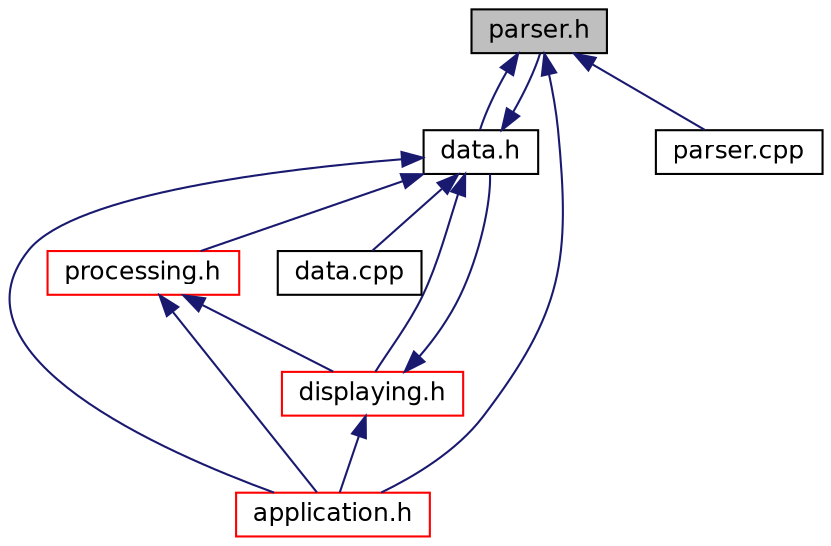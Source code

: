 digraph "parser.h"
{
 // INTERACTIVE_SVG=YES
  edge [fontname="Helvetica",fontsize="12",labelfontname="Helvetica",labelfontsize="12"];
  node [fontname="Helvetica",fontsize="12",shape=record];
  Node1 [label="parser.h",height=0.2,width=0.4,color="black", fillcolor="grey75", style="filled" fontcolor="black"];
  Node1 -> Node2 [dir="back",color="midnightblue",fontsize="12",style="solid",fontname="Helvetica"];
  Node2 [label="data.h",height=0.2,width=0.4,color="black", fillcolor="white", style="filled",URL="$a00019.html"];
  Node2 -> Node3 [dir="back",color="midnightblue",fontsize="12",style="solid",fontname="Helvetica"];
  Node3 [label="displaying.h",height=0.2,width=0.4,color="red", fillcolor="white", style="filled",URL="$a00021.html"];
  Node3 -> Node4 [dir="back",color="midnightblue",fontsize="12",style="solid",fontname="Helvetica"];
  Node4 [label="application.h",height=0.2,width=0.4,color="red", fillcolor="white", style="filled",URL="$a00016.html"];
  Node3 -> Node2 [dir="back",color="midnightblue",fontsize="12",style="solid",fontname="Helvetica"];
  Node2 -> Node1 [dir="back",color="midnightblue",fontsize="12",style="solid",fontname="Helvetica"];
  Node2 -> Node5 [dir="back",color="midnightblue",fontsize="12",style="solid",fontname="Helvetica"];
  Node5 [label="processing.h",height=0.2,width=0.4,color="red", fillcolor="white", style="filled",URL="$a00030.html"];
  Node5 -> Node3 [dir="back",color="midnightblue",fontsize="12",style="solid",fontname="Helvetica"];
  Node5 -> Node4 [dir="back",color="midnightblue",fontsize="12",style="solid",fontname="Helvetica"];
  Node2 -> Node4 [dir="back",color="midnightblue",fontsize="12",style="solid",fontname="Helvetica"];
  Node2 -> Node6 [dir="back",color="midnightblue",fontsize="12",style="solid",fontname="Helvetica"];
  Node6 [label="data.cpp",height=0.2,width=0.4,color="black", fillcolor="white", style="filled",URL="$a00018.html"];
  Node1 -> Node4 [dir="back",color="midnightblue",fontsize="12",style="solid",fontname="Helvetica"];
  Node1 -> Node7 [dir="back",color="midnightblue",fontsize="12",style="solid",fontname="Helvetica"];
  Node7 [label="parser.cpp",height=0.2,width=0.4,color="black", fillcolor="white", style="filled",URL="$a00027.html"];
}
